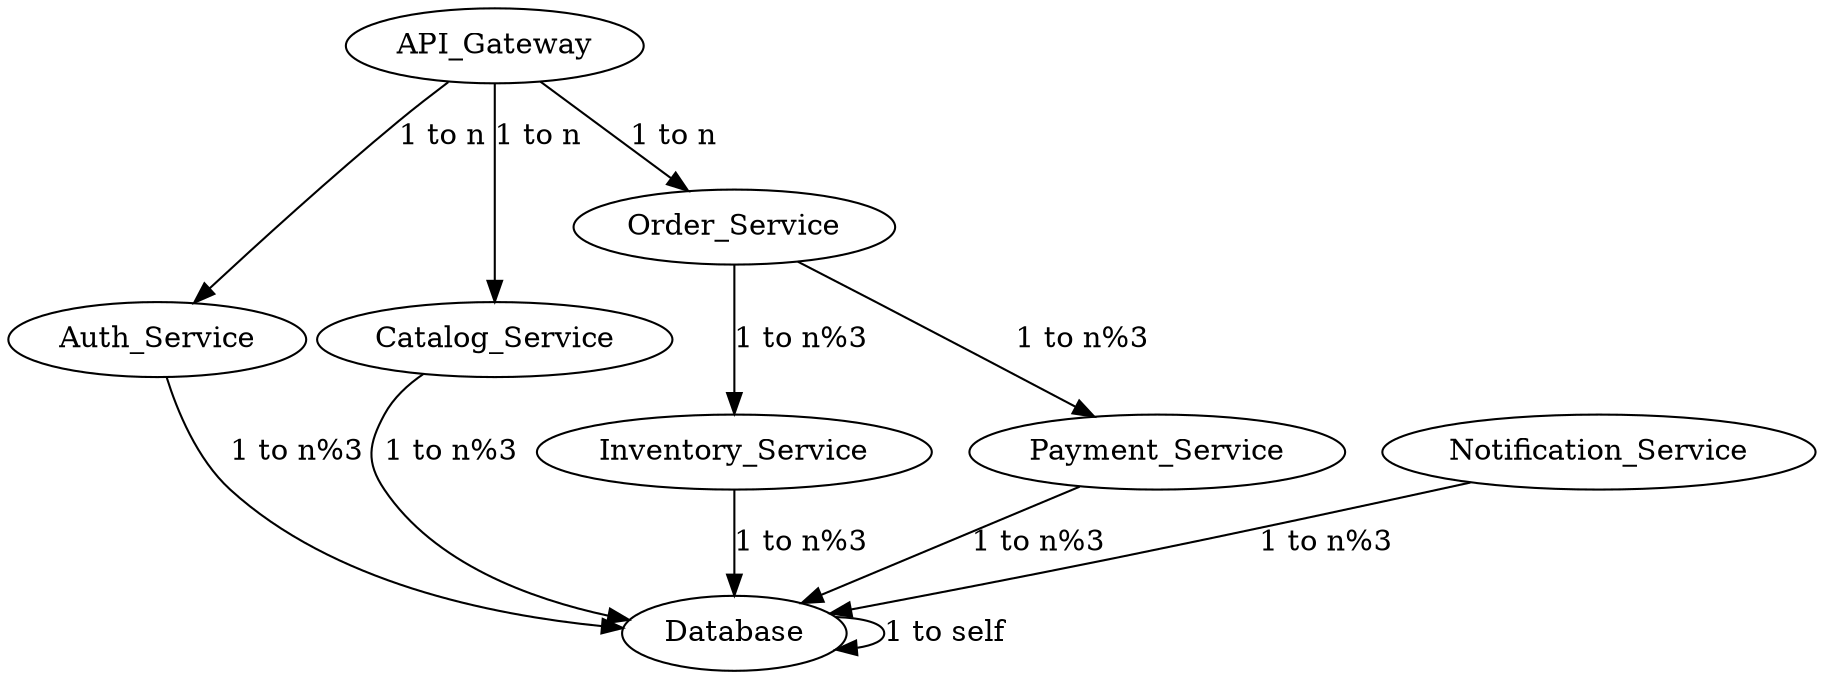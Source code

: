 digraph "" {
	node [label="\N"];
	APIGateway	[func="one(AuthService) & one(CatalogService) & one(OrderService)",
		instances=1,
		label=API_Gateway];
	AuthService	[func=one,
		instances=3,
		label=Auth_Service];
	CatalogService	[func=majority,
		instances=3,
		label=Catalog_Service];
	OrderService	[func="majority(OrderService) | one(NotificationService)",
		instances=3,
		label=Order_Service];
	Database	[func=one,
		instances=9,
        type_condition="one(Database, mod=3, group=0) | one(Database, mod=3, group=1) | one(Database, mod=3, group=2)",
		label=Database];
	InventoryService	[func=one,
		instances=3,
		label=Inventory_Service];
	PaymentService	[func=one,
		instances=3,
		label=Payment_Service];
	NotificationService	[func=one,
		instances=3,
		label=Notification_Service];


	APIGateway -> AuthService	[label="1 to n"];
	APIGateway -> CatalogService	[label="1 to n"];
	APIGateway -> OrderService	[label="1 to n"];
	AuthService -> Database	[label="1 to n%3"];
	CatalogService -> Database	[label="1 to n%3"];
	OrderService -> InventoryService	[label="1 to n%3"];
	OrderService -> PaymentService	[label="1 to n%3"];
	InventoryService -> Database	[label="1 to n%3"];
	PaymentService -> Database	[label="1 to n%3"];
	NotificationService -> Database	[label="1 to n%3"];
	Database -> Database	[label="1 to self"];
}

